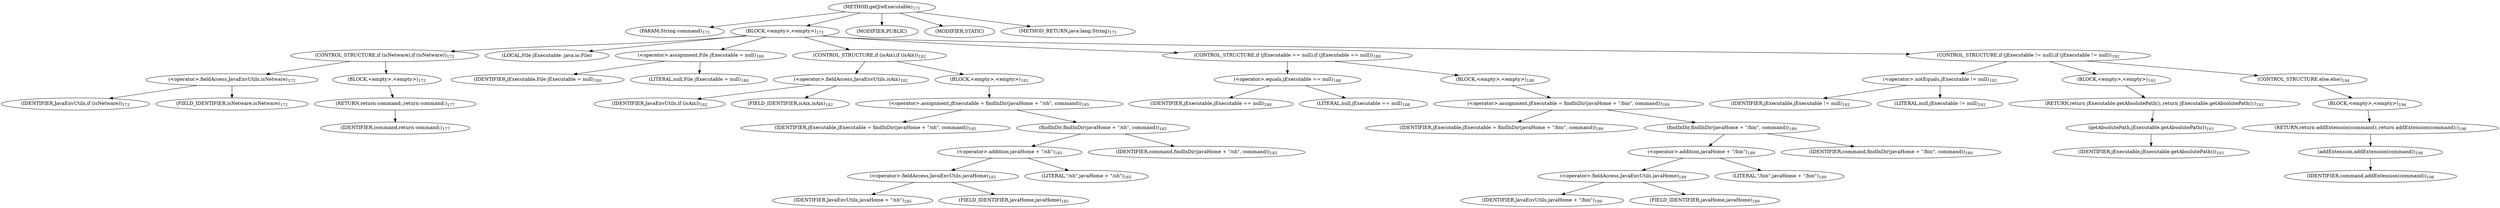 digraph "getJreExecutable" {  
"81" [label = <(METHOD,getJreExecutable)<SUB>171</SUB>> ]
"82" [label = <(PARAM,String command)<SUB>171</SUB>> ]
"83" [label = <(BLOCK,&lt;empty&gt;,&lt;empty&gt;)<SUB>171</SUB>> ]
"84" [label = <(CONTROL_STRUCTURE,if (isNetware),if (isNetware))<SUB>172</SUB>> ]
"85" [label = <(&lt;operator&gt;.fieldAccess,JavaEnvUtils.isNetware)<SUB>172</SUB>> ]
"86" [label = <(IDENTIFIER,JavaEnvUtils,if (isNetware))<SUB>172</SUB>> ]
"87" [label = <(FIELD_IDENTIFIER,isNetware,isNetware)<SUB>172</SUB>> ]
"88" [label = <(BLOCK,&lt;empty&gt;,&lt;empty&gt;)<SUB>172</SUB>> ]
"89" [label = <(RETURN,return command;,return command;)<SUB>177</SUB>> ]
"90" [label = <(IDENTIFIER,command,return command;)<SUB>177</SUB>> ]
"91" [label = <(LOCAL,File jExecutable: java.io.File)> ]
"92" [label = <(&lt;operator&gt;.assignment,File jExecutable = null)<SUB>180</SUB>> ]
"93" [label = <(IDENTIFIER,jExecutable,File jExecutable = null)<SUB>180</SUB>> ]
"94" [label = <(LITERAL,null,File jExecutable = null)<SUB>180</SUB>> ]
"95" [label = <(CONTROL_STRUCTURE,if (isAix),if (isAix))<SUB>182</SUB>> ]
"96" [label = <(&lt;operator&gt;.fieldAccess,JavaEnvUtils.isAix)<SUB>182</SUB>> ]
"97" [label = <(IDENTIFIER,JavaEnvUtils,if (isAix))<SUB>182</SUB>> ]
"98" [label = <(FIELD_IDENTIFIER,isAix,isAix)<SUB>182</SUB>> ]
"99" [label = <(BLOCK,&lt;empty&gt;,&lt;empty&gt;)<SUB>182</SUB>> ]
"100" [label = <(&lt;operator&gt;.assignment,jExecutable = findInDir(javaHome + &quot;/sh&quot;, command))<SUB>185</SUB>> ]
"101" [label = <(IDENTIFIER,jExecutable,jExecutable = findInDir(javaHome + &quot;/sh&quot;, command))<SUB>185</SUB>> ]
"102" [label = <(findInDir,findInDir(javaHome + &quot;/sh&quot;, command))<SUB>185</SUB>> ]
"103" [label = <(&lt;operator&gt;.addition,javaHome + &quot;/sh&quot;)<SUB>185</SUB>> ]
"104" [label = <(&lt;operator&gt;.fieldAccess,JavaEnvUtils.javaHome)<SUB>185</SUB>> ]
"105" [label = <(IDENTIFIER,JavaEnvUtils,javaHome + &quot;/sh&quot;)<SUB>185</SUB>> ]
"106" [label = <(FIELD_IDENTIFIER,javaHome,javaHome)<SUB>185</SUB>> ]
"107" [label = <(LITERAL,&quot;/sh&quot;,javaHome + &quot;/sh&quot;)<SUB>185</SUB>> ]
"108" [label = <(IDENTIFIER,command,findInDir(javaHome + &quot;/sh&quot;, command))<SUB>185</SUB>> ]
"109" [label = <(CONTROL_STRUCTURE,if (jExecutable == null),if (jExecutable == null))<SUB>188</SUB>> ]
"110" [label = <(&lt;operator&gt;.equals,jExecutable == null)<SUB>188</SUB>> ]
"111" [label = <(IDENTIFIER,jExecutable,jExecutable == null)<SUB>188</SUB>> ]
"112" [label = <(LITERAL,null,jExecutable == null)<SUB>188</SUB>> ]
"113" [label = <(BLOCK,&lt;empty&gt;,&lt;empty&gt;)<SUB>188</SUB>> ]
"114" [label = <(&lt;operator&gt;.assignment,jExecutable = findInDir(javaHome + &quot;/bin&quot;, command))<SUB>189</SUB>> ]
"115" [label = <(IDENTIFIER,jExecutable,jExecutable = findInDir(javaHome + &quot;/bin&quot;, command))<SUB>189</SUB>> ]
"116" [label = <(findInDir,findInDir(javaHome + &quot;/bin&quot;, command))<SUB>189</SUB>> ]
"117" [label = <(&lt;operator&gt;.addition,javaHome + &quot;/bin&quot;)<SUB>189</SUB>> ]
"118" [label = <(&lt;operator&gt;.fieldAccess,JavaEnvUtils.javaHome)<SUB>189</SUB>> ]
"119" [label = <(IDENTIFIER,JavaEnvUtils,javaHome + &quot;/bin&quot;)<SUB>189</SUB>> ]
"120" [label = <(FIELD_IDENTIFIER,javaHome,javaHome)<SUB>189</SUB>> ]
"121" [label = <(LITERAL,&quot;/bin&quot;,javaHome + &quot;/bin&quot;)<SUB>189</SUB>> ]
"122" [label = <(IDENTIFIER,command,findInDir(javaHome + &quot;/bin&quot;, command))<SUB>189</SUB>> ]
"123" [label = <(CONTROL_STRUCTURE,if (jExecutable != null),if (jExecutable != null))<SUB>192</SUB>> ]
"124" [label = <(&lt;operator&gt;.notEquals,jExecutable != null)<SUB>192</SUB>> ]
"125" [label = <(IDENTIFIER,jExecutable,jExecutable != null)<SUB>192</SUB>> ]
"126" [label = <(LITERAL,null,jExecutable != null)<SUB>192</SUB>> ]
"127" [label = <(BLOCK,&lt;empty&gt;,&lt;empty&gt;)<SUB>192</SUB>> ]
"128" [label = <(RETURN,return jExecutable.getAbsolutePath();,return jExecutable.getAbsolutePath();)<SUB>193</SUB>> ]
"129" [label = <(getAbsolutePath,jExecutable.getAbsolutePath())<SUB>193</SUB>> ]
"130" [label = <(IDENTIFIER,jExecutable,jExecutable.getAbsolutePath())<SUB>193</SUB>> ]
"131" [label = <(CONTROL_STRUCTURE,else,else)<SUB>194</SUB>> ]
"132" [label = <(BLOCK,&lt;empty&gt;,&lt;empty&gt;)<SUB>194</SUB>> ]
"133" [label = <(RETURN,return addExtension(command);,return addExtension(command);)<SUB>198</SUB>> ]
"134" [label = <(addExtension,addExtension(command))<SUB>198</SUB>> ]
"135" [label = <(IDENTIFIER,command,addExtension(command))<SUB>198</SUB>> ]
"136" [label = <(MODIFIER,PUBLIC)> ]
"137" [label = <(MODIFIER,STATIC)> ]
"138" [label = <(METHOD_RETURN,java.lang.String)<SUB>171</SUB>> ]
  "81" -> "82" 
  "81" -> "83" 
  "81" -> "136" 
  "81" -> "137" 
  "81" -> "138" 
  "83" -> "84" 
  "83" -> "91" 
  "83" -> "92" 
  "83" -> "95" 
  "83" -> "109" 
  "83" -> "123" 
  "84" -> "85" 
  "84" -> "88" 
  "85" -> "86" 
  "85" -> "87" 
  "88" -> "89" 
  "89" -> "90" 
  "92" -> "93" 
  "92" -> "94" 
  "95" -> "96" 
  "95" -> "99" 
  "96" -> "97" 
  "96" -> "98" 
  "99" -> "100" 
  "100" -> "101" 
  "100" -> "102" 
  "102" -> "103" 
  "102" -> "108" 
  "103" -> "104" 
  "103" -> "107" 
  "104" -> "105" 
  "104" -> "106" 
  "109" -> "110" 
  "109" -> "113" 
  "110" -> "111" 
  "110" -> "112" 
  "113" -> "114" 
  "114" -> "115" 
  "114" -> "116" 
  "116" -> "117" 
  "116" -> "122" 
  "117" -> "118" 
  "117" -> "121" 
  "118" -> "119" 
  "118" -> "120" 
  "123" -> "124" 
  "123" -> "127" 
  "123" -> "131" 
  "124" -> "125" 
  "124" -> "126" 
  "127" -> "128" 
  "128" -> "129" 
  "129" -> "130" 
  "131" -> "132" 
  "132" -> "133" 
  "133" -> "134" 
  "134" -> "135" 
}
